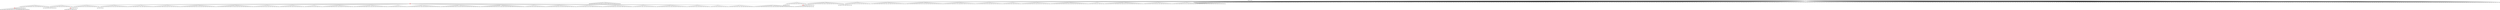 digraph g {
	"44" -> "45";
	"45" [color=indianred1, style=filled, label="35"];
	"43" -> "44";
	"44" [label="2"];
	"38" -> "39";
	"39" [label="43"];
	"34" -> "35";
	"35" [color=indianred1, style=filled, label="42"];
	"33" -> "34";
	"34" [label="34"];
	"23" -> "24";
	"24" [label="45"];
	"13" -> "14";
	"14" [label="9"];
	"13" -> "15";
	"15" [label="15"];
	"13" -> "16";
	"16" [label="16"];
	"13" -> "17";
	"17" [label="38"];
	"13" -> "18";
	"18" [label="33"];
	"13" -> "19";
	"19" [label="50"];
	"13" -> "20";
	"20" [label="31"];
	"13" -> "21";
	"21" [label="40"];
	"13" -> "22";
	"22" [label="21"];
	"13" -> "23";
	"23" [label="25"];
	"13" -> "25";
	"25" [label="28"];
	"13" -> "26";
	"26" [label="44"];
	"13" -> "27";
	"27" [label="3"];
	"13" -> "28";
	"28" [label="7"];
	"13" -> "29";
	"29" [label="11"];
	"13" -> "30";
	"30" [label="49"];
	"13" -> "31";
	"31" [label="6"];
	"13" -> "32";
	"32" [label="47"];
	"13" -> "33";
	"33" [label="42"];
	"13" -> "36";
	"36" [label="26"];
	"13" -> "37";
	"37" [label="22"];
	"13" -> "38";
	"38" [label="41"];
	"13" -> "40";
	"40" [label="39"];
	"13" -> "41";
	"41" [label="17"];
	"13" -> "42";
	"42" [label="4"];
	"13" -> "43";
	"43" [label="35"];
	"13" -> "46";
	"46" [label="30"];
	"12" -> "13";
	"13" [color=indianred1, style=filled, label="12"];
	"10" -> "11";
	"11" [label="5"];
	"7" -> "8";
	"8" [color=indianred1, style=filled, label="19"];
	"6" -> "7";
	"7" [label="8"];
	"2" -> "3";
	"3" [label="1"];
	"0" -> "1";
	"1" [label="23"];
	"0" -> "2";
	"2" [label="36"];
	"0" -> "4";
	"4" [label="10"];
	"0" -> "5";
	"5" [label="29"];
	"0" -> "6";
	"6" [label="19"];
	"0" -> "9";
	"9" [label="37"];
	"0" -> "10";
	"10" [label="20"];
	"0" -> "12";
	"12" [label="12"];
	"0" -> "47";
	"47" [label="27"];
	"0" -> "48";
	"48" [label="24"];
	"0" -> "49";
	"49" [label="32"];
	"0" -> "50";
	"50" [label="14"];
	"0" -> "51";
	"51" [label="18"];
	"0" -> "52";
	"52" [label="48"];
	"0" -> "53";
	"53" [label="13"];
	"0" -> "54";
	"54" [label="46"];
	"0" [label="germline"];
	"0" -> "cell1";
	"cell1" [shape=box];
	"0" -> "cell2";
	"cell2" [shape=box];
	"52" -> "cell3";
	"cell3" [shape=box];
	"0" -> "cell4";
	"cell4" [shape=box];
	"2" -> "cell5";
	"cell5" [shape=box];
	"0" -> "cell6";
	"cell6" [shape=box];
	"1" -> "cell7";
	"cell7" [shape=box];
	"0" -> "cell8";
	"cell8" [shape=box];
	"0" -> "cell9";
	"cell9" [shape=box];
	"17" -> "cell10";
	"cell10" [shape=box];
	"9" -> "cell11";
	"cell11" [shape=box];
	"25" -> "cell12";
	"cell12" [shape=box];
	"6" -> "cell13";
	"cell13" [shape=box];
	"11" -> "cell14";
	"cell14" [shape=box];
	"0" -> "cell15";
	"cell15" [shape=box];
	"34" -> "cell16";
	"cell16" [shape=box];
	"29" -> "cell17";
	"cell17" [shape=box];
	"0" -> "cell18";
	"cell18" [shape=box];
	"30" -> "cell19";
	"cell19" [shape=box];
	"3" -> "cell20";
	"cell20" [shape=box];
	"0" -> "cell21";
	"cell21" [shape=box];
	"26" -> "cell22";
	"cell22" [shape=box];
	"0" -> "cell23";
	"cell23" [shape=box];
	"33" -> "cell24";
	"cell24" [shape=box];
	"0" -> "cell25";
	"cell25" [shape=box];
	"0" -> "cell26";
	"cell26" [shape=box];
	"0" -> "cell27";
	"cell27" [shape=box];
	"49" -> "cell28";
	"cell28" [shape=box];
	"0" -> "cell29";
	"cell29" [shape=box];
	"48" -> "cell30";
	"cell30" [shape=box];
	"21" -> "cell31";
	"cell31" [shape=box];
	"0" -> "cell32";
	"cell32" [shape=box];
	"31" -> "cell33";
	"cell33" [shape=box];
	"32" -> "cell34";
	"cell34" [shape=box];
	"0" -> "cell35";
	"cell35" [shape=box];
	"0" -> "cell36";
	"cell36" [shape=box];
	"0" -> "cell37";
	"cell37" [shape=box];
	"0" -> "cell38";
	"cell38" [shape=box];
	"0" -> "cell39";
	"cell39" [shape=box];
	"21" -> "cell40";
	"cell40" [shape=box];
	"38" -> "cell41";
	"cell41" [shape=box];
	"0" -> "cell42";
	"cell42" [shape=box];
	"0" -> "cell43";
	"cell43" [shape=box];
	"0" -> "cell44";
	"cell44" [shape=box];
	"0" -> "cell45";
	"cell45" [shape=box];
	"30" -> "cell46";
	"cell46" [shape=box];
	"0" -> "cell47";
	"cell47" [shape=box];
	"0" -> "cell48";
	"cell48" [shape=box];
	"0" -> "cell49";
	"cell49" [shape=box];
	"0" -> "cell50";
	"cell50" [shape=box];
	"0" -> "cell51";
	"cell51" [shape=box];
	"28" -> "cell52";
	"cell52" [shape=box];
	"5" -> "cell53";
	"cell53" [shape=box];
	"38" -> "cell54";
	"cell54" [shape=box];
	"51" -> "cell55";
	"cell55" [shape=box];
	"23" -> "cell56";
	"cell56" [shape=box];
	"0" -> "cell57";
	"cell57" [shape=box];
	"38" -> "cell58";
	"cell58" [shape=box];
	"0" -> "cell59";
	"cell59" [shape=box];
	"0" -> "cell60";
	"cell60" [shape=box];
	"8" -> "cell61";
	"cell61" [shape=box];
	"0" -> "cell62";
	"cell62" [shape=box];
	"0" -> "cell63";
	"cell63" [shape=box];
	"0" -> "cell64";
	"cell64" [shape=box];
	"12" -> "cell65";
	"cell65" [shape=box];
	"0" -> "cell66";
	"cell66" [shape=box];
	"14" -> "cell67";
	"cell67" [shape=box];
	"0" -> "cell68";
	"cell68" [shape=box];
	"0" -> "cell69";
	"cell69" [shape=box];
	"0" -> "cell70";
	"cell70" [shape=box];
	"0" -> "cell71";
	"cell71" [shape=box];
	"0" -> "cell72";
	"cell72" [shape=box];
	"0" -> "cell73";
	"cell73" [shape=box];
	"0" -> "cell74";
	"cell74" [shape=box];
	"28" -> "cell75";
	"cell75" [shape=box];
	"0" -> "cell76";
	"cell76" [shape=box];
	"31" -> "cell77";
	"cell77" [shape=box];
	"25" -> "cell78";
	"cell78" [shape=box];
	"49" -> "cell79";
	"cell79" [shape=box];
	"0" -> "cell80";
	"cell80" [shape=box];
	"0" -> "cell81";
	"cell81" [shape=box];
	"0" -> "cell82";
	"cell82" [shape=box];
	"0" -> "cell83";
	"cell83" [shape=box];
	"0" -> "cell84";
	"cell84" [shape=box];
	"0" -> "cell85";
	"cell85" [shape=box];
	"0" -> "cell86";
	"cell86" [shape=box];
	"46" -> "cell87";
	"cell87" [shape=box];
	"0" -> "cell88";
	"cell88" [shape=box];
	"0" -> "cell89";
	"cell89" [shape=box];
	"16" -> "cell90";
	"cell90" [shape=box];
	"46" -> "cell91";
	"cell91" [shape=box];
	"0" -> "cell92";
	"cell92" [shape=box];
	"8" -> "cell93";
	"cell93" [shape=box];
	"2" -> "cell94";
	"cell94" [shape=box];
	"22" -> "cell95";
	"cell95" [shape=box];
	"0" -> "cell96";
	"cell96" [shape=box];
	"0" -> "cell97";
	"cell97" [shape=box];
	"51" -> "cell98";
	"cell98" [shape=box];
	"0" -> "cell99";
	"cell99" [shape=box];
	"36" -> "cell100";
	"cell100" [shape=box];
	"0" -> "cell101";
	"cell101" [shape=box];
	"0" -> "cell102";
	"cell102" [shape=box];
	"14" -> "cell103";
	"cell103" [shape=box];
	"17" -> "cell104";
	"cell104" [shape=box];
	"0" -> "cell105";
	"cell105" [shape=box];
	"46" -> "cell106";
	"cell106" [shape=box];
	"1" -> "cell107";
	"cell107" [shape=box];
	"0" -> "cell108";
	"cell108" [shape=box];
	"32" -> "cell109";
	"cell109" [shape=box];
	"0" -> "cell110";
	"cell110" [shape=box];
	"0" -> "cell111";
	"cell111" [shape=box];
	"10" -> "cell112";
	"cell112" [shape=box];
	"0" -> "cell113";
	"cell113" [shape=box];
	"0" -> "cell114";
	"cell114" [shape=box];
	"47" -> "cell115";
	"cell115" [shape=box];
	"0" -> "cell116";
	"cell116" [shape=box];
	"0" -> "cell117";
	"cell117" [shape=box];
	"42" -> "cell118";
	"cell118" [shape=box];
	"0" -> "cell119";
	"cell119" [shape=box];
	"50" -> "cell120";
	"cell120" [shape=box];
	"0" -> "cell121";
	"cell121" [shape=box];
	"0" -> "cell122";
	"cell122" [shape=box];
	"0" -> "cell123";
	"cell123" [shape=box];
	"0" -> "cell124";
	"cell124" [shape=box];
	"19" -> "cell125";
	"cell125" [shape=box];
	"38" -> "cell126";
	"cell126" [shape=box];
	"43" -> "cell127";
	"cell127" [shape=box];
	"28" -> "cell128";
	"cell128" [shape=box];
	"45" -> "cell129";
	"cell129" [shape=box];
	"39" -> "cell130";
	"cell130" [shape=box];
	"0" -> "cell131";
	"cell131" [shape=box];
	"0" -> "cell132";
	"cell132" [shape=box];
	"0" -> "cell133";
	"cell133" [shape=box];
	"45" -> "cell134";
	"cell134" [shape=box];
	"0" -> "cell135";
	"cell135" [shape=box];
	"0" -> "cell136";
	"cell136" [shape=box];
	"31" -> "cell137";
	"cell137" [shape=box];
	"0" -> "cell138";
	"cell138" [shape=box];
	"0" -> "cell139";
	"cell139" [shape=box];
	"51" -> "cell140";
	"cell140" [shape=box];
	"22" -> "cell141";
	"cell141" [shape=box];
	"17" -> "cell142";
	"cell142" [shape=box];
	"0" -> "cell143";
	"cell143" [shape=box];
	"0" -> "cell144";
	"cell144" [shape=box];
	"49" -> "cell145";
	"cell145" [shape=box];
	"0" -> "cell146";
	"cell146" [shape=box];
	"46" -> "cell147";
	"cell147" [shape=box];
	"32" -> "cell148";
	"cell148" [shape=box];
	"54" -> "cell149";
	"cell149" [shape=box];
	"0" -> "cell150";
	"cell150" [shape=box];
	"0" -> "cell151";
	"cell151" [shape=box];
	"21" -> "cell152";
	"cell152" [shape=box];
	"30" -> "cell153";
	"cell153" [shape=box];
	"10" -> "cell154";
	"cell154" [shape=box];
	"0" -> "cell155";
	"cell155" [shape=box];
	"21" -> "cell156";
	"cell156" [shape=box];
	"0" -> "cell157";
	"cell157" [shape=box];
	"47" -> "cell158";
	"cell158" [shape=box];
	"0" -> "cell159";
	"cell159" [shape=box];
	"28" -> "cell160";
	"cell160" [shape=box];
	"0" -> "cell161";
	"cell161" [shape=box];
	"0" -> "cell162";
	"cell162" [shape=box];
	"0" -> "cell163";
	"cell163" [shape=box];
	"15" -> "cell164";
	"cell164" [shape=box];
	"0" -> "cell165";
	"cell165" [shape=box];
	"51" -> "cell166";
	"cell166" [shape=box];
	"51" -> "cell167";
	"cell167" [shape=box];
	"10" -> "cell168";
	"cell168" [shape=box];
	"52" -> "cell169";
	"cell169" [shape=box];
	"16" -> "cell170";
	"cell170" [shape=box];
	"51" -> "cell171";
	"cell171" [shape=box];
	"0" -> "cell172";
	"cell172" [shape=box];
	"0" -> "cell173";
	"cell173" [shape=box];
	"26" -> "cell174";
	"cell174" [shape=box];
	"0" -> "cell175";
	"cell175" [shape=box];
	"26" -> "cell176";
	"cell176" [shape=box];
	"9" -> "cell177";
	"cell177" [shape=box];
	"0" -> "cell178";
	"cell178" [shape=box];
	"0" -> "cell179";
	"cell179" [shape=box];
	"36" -> "cell180";
	"cell180" [shape=box];
	"4" -> "cell181";
	"cell181" [shape=box];
	"0" -> "cell182";
	"cell182" [shape=box];
	"43" -> "cell183";
	"cell183" [shape=box];
	"32" -> "cell184";
	"cell184" [shape=box];
	"0" -> "cell185";
	"cell185" [shape=box];
	"39" -> "cell186";
	"cell186" [shape=box];
	"52" -> "cell187";
	"cell187" [shape=box];
	"51" -> "cell188";
	"cell188" [shape=box];
	"0" -> "cell189";
	"cell189" [shape=box];
	"23" -> "cell190";
	"cell190" [shape=box];
	"22" -> "cell191";
	"cell191" [shape=box];
	"16" -> "cell192";
	"cell192" [shape=box];
	"48" -> "cell193";
	"cell193" [shape=box];
	"0" -> "cell194";
	"cell194" [shape=box];
	"0" -> "cell195";
	"cell195" [shape=box];
	"0" -> "cell196";
	"cell196" [shape=box];
	"0" -> "cell197";
	"cell197" [shape=box];
	"0" -> "cell198";
	"cell198" [shape=box];
	"49" -> "cell199";
	"cell199" [shape=box];
	"20" -> "cell200";
	"cell200" [shape=box];
	"16" -> "cell201";
	"cell201" [shape=box];
	"0" -> "cell202";
	"cell202" [shape=box];
	"0" -> "cell203";
	"cell203" [shape=box];
	"24" -> "cell204";
	"cell204" [shape=box];
	"2" -> "cell205";
	"cell205" [shape=box];
	"45" -> "cell206";
	"cell206" [shape=box];
	"0" -> "cell207";
	"cell207" [shape=box];
	"0" -> "cell208";
	"cell208" [shape=box];
	"41" -> "cell209";
	"cell209" [shape=box];
	"6" -> "cell210";
	"cell210" [shape=box];
	"9" -> "cell211";
	"cell211" [shape=box];
	"40" -> "cell212";
	"cell212" [shape=box];
	"0" -> "cell213";
	"cell213" [shape=box];
	"53" -> "cell214";
	"cell214" [shape=box];
	"32" -> "cell215";
	"cell215" [shape=box];
	"50" -> "cell216";
	"cell216" [shape=box];
	"0" -> "cell217";
	"cell217" [shape=box];
	"24" -> "cell218";
	"cell218" [shape=box];
	"31" -> "cell219";
	"cell219" [shape=box];
	"0" -> "cell220";
	"cell220" [shape=box];
	"0" -> "cell221";
	"cell221" [shape=box];
	"8" -> "cell222";
	"cell222" [shape=box];
	"27" -> "cell223";
	"cell223" [shape=box];
	"49" -> "cell224";
	"cell224" [shape=box];
	"0" -> "cell225";
	"cell225" [shape=box];
	"0" -> "cell226";
	"cell226" [shape=box];
	"43" -> "cell227";
	"cell227" [shape=box];
	"0" -> "cell228";
	"cell228" [shape=box];
	"25" -> "cell229";
	"cell229" [shape=box];
	"0" -> "cell230";
	"cell230" [shape=box];
	"6" -> "cell231";
	"cell231" [shape=box];
	"47" -> "cell232";
	"cell232" [shape=box];
	"40" -> "cell233";
	"cell233" [shape=box];
	"23" -> "cell234";
	"cell234" [shape=box];
	"1" -> "cell235";
	"cell235" [shape=box];
	"27" -> "cell236";
	"cell236" [shape=box];
	"0" -> "cell237";
	"cell237" [shape=box];
	"0" -> "cell238";
	"cell238" [shape=box];
	"0" -> "cell239";
	"cell239" [shape=box];
	"0" -> "cell240";
	"cell240" [shape=box];
	"0" -> "cell241";
	"cell241" [shape=box];
	"48" -> "cell242";
	"cell242" [shape=box];
	"26" -> "cell243";
	"cell243" [shape=box];
	"41" -> "cell244";
	"cell244" [shape=box];
	"0" -> "cell245";
	"cell245" [shape=box];
	"0" -> "cell246";
	"cell246" [shape=box];
	"35" -> "cell247";
	"cell247" [shape=box];
	"0" -> "cell248";
	"cell248" [shape=box];
	"31" -> "cell249";
	"cell249" [shape=box];
	"0" -> "cell250";
	"cell250" [shape=box];
	"0" -> "cell251";
	"cell251" [shape=box];
	"20" -> "cell252";
	"cell252" [shape=box];
	"39" -> "cell253";
	"cell253" [shape=box];
	"22" -> "cell254";
	"cell254" [shape=box];
	"26" -> "cell255";
	"cell255" [shape=box];
	"29" -> "cell256";
	"cell256" [shape=box];
	"0" -> "cell257";
	"cell257" [shape=box];
	"12" -> "cell258";
	"cell258" [shape=box];
	"31" -> "cell259";
	"cell259" [shape=box];
	"0" -> "cell260";
	"cell260" [shape=box];
	"24" -> "cell261";
	"cell261" [shape=box];
	"0" -> "cell262";
	"cell262" [shape=box];
	"0" -> "cell263";
	"cell263" [shape=box];
	"4" -> "cell264";
	"cell264" [shape=box];
	"12" -> "cell265";
	"cell265" [shape=box];
	"0" -> "cell266";
	"cell266" [shape=box];
	"22" -> "cell267";
	"cell267" [shape=box];
	"0" -> "cell268";
	"cell268" [shape=box];
	"23" -> "cell269";
	"cell269" [shape=box];
	"0" -> "cell270";
	"cell270" [shape=box];
	"0" -> "cell271";
	"cell271" [shape=box];
	"0" -> "cell272";
	"cell272" [shape=box];
	"31" -> "cell273";
	"cell273" [shape=box];
	"27" -> "cell274";
	"cell274" [shape=box];
	"0" -> "cell275";
	"cell275" [shape=box];
	"0" -> "cell276";
	"cell276" [shape=box];
	"4" -> "cell277";
	"cell277" [shape=box];
	"0" -> "cell278";
	"cell278" [shape=box];
	"26" -> "cell279";
	"cell279" [shape=box];
	"52" -> "cell280";
	"cell280" [shape=box];
	"0" -> "cell281";
	"cell281" [shape=box];
	"0" -> "cell282";
	"cell282" [shape=box];
	"10" -> "cell283";
	"cell283" [shape=box];
	"50" -> "cell284";
	"cell284" [shape=box];
	"10" -> "cell285";
	"cell285" [shape=box];
	"34" -> "cell286";
	"cell286" [shape=box];
	"0" -> "cell287";
	"cell287" [shape=box];
	"0" -> "cell288";
	"cell288" [shape=box];
	"0" -> "cell289";
	"cell289" [shape=box];
	"0" -> "cell290";
	"cell290" [shape=box];
	"0" -> "cell291";
	"cell291" [shape=box];
	"10" -> "cell292";
	"cell292" [shape=box];
	"0" -> "cell293";
	"cell293" [shape=box];
	"6" -> "cell294";
	"cell294" [shape=box];
	"0" -> "cell295";
	"cell295" [shape=box];
	"47" -> "cell296";
	"cell296" [shape=box];
	"15" -> "cell297";
	"cell297" [shape=box];
	"0" -> "cell298";
	"cell298" [shape=box];
	"51" -> "cell299";
	"cell299" [shape=box];
	"0" -> "cell300";
	"cell300" [shape=box];
	"0" -> "cell301";
	"cell301" [shape=box];
	"0" -> "cell302";
	"cell302" [shape=box];
	"0" -> "cell303";
	"cell303" [shape=box];
	"0" -> "cell304";
	"cell304" [shape=box];
	"37" -> "cell305";
	"cell305" [shape=box];
	"0" -> "cell306";
	"cell306" [shape=box];
	"0" -> "cell307";
	"cell307" [shape=box];
	"0" -> "cell308";
	"cell308" [shape=box];
	"39" -> "cell309";
	"cell309" [shape=box];
	"0" -> "cell310";
	"cell310" [shape=box];
	"53" -> "cell311";
	"cell311" [shape=box];
	"0" -> "cell312";
	"cell312" [shape=box];
	"0" -> "cell313";
	"cell313" [shape=box];
	"31" -> "cell314";
	"cell314" [shape=box];
	"0" -> "cell315";
	"cell315" [shape=box];
	"0" -> "cell316";
	"cell316" [shape=box];
	"0" -> "cell317";
	"cell317" [shape=box];
	"0" -> "cell318";
	"cell318" [shape=box];
	"0" -> "cell319";
	"cell319" [shape=box];
	"37" -> "cell320";
	"cell320" [shape=box];
	"48" -> "cell321";
	"cell321" [shape=box];
	"25" -> "cell322";
	"cell322" [shape=box];
	"30" -> "cell323";
	"cell323" [shape=box];
	"0" -> "cell324";
	"cell324" [shape=box];
	"0" -> "cell325";
	"cell325" [shape=box];
	"37" -> "cell326";
	"cell326" [shape=box];
	"15" -> "cell327";
	"cell327" [shape=box];
	"46" -> "cell328";
	"cell328" [shape=box];
	"0" -> "cell329";
	"cell329" [shape=box];
	"0" -> "cell330";
	"cell330" [shape=box];
	"0" -> "cell331";
	"cell331" [shape=box];
	"38" -> "cell332";
	"cell332" [shape=box];
	"0" -> "cell333";
	"cell333" [shape=box];
	"5" -> "cell334";
	"cell334" [shape=box];
	"0" -> "cell335";
	"cell335" [shape=box];
	"9" -> "cell336";
	"cell336" [shape=box];
	"0" -> "cell337";
	"cell337" [shape=box];
	"28" -> "cell338";
	"cell338" [shape=box];
	"0" -> "cell339";
	"cell339" [shape=box];
	"0" -> "cell340";
	"cell340" [shape=box];
	"0" -> "cell341";
	"cell341" [shape=box];
	"0" -> "cell342";
	"cell342" [shape=box];
	"0" -> "cell343";
	"cell343" [shape=box];
	"21" -> "cell344";
	"cell344" [shape=box];
	"0" -> "cell345";
	"cell345" [shape=box];
	"0" -> "cell346";
	"cell346" [shape=box];
	"0" -> "cell347";
	"cell347" [shape=box];
	"28" -> "cell348";
	"cell348" [shape=box];
	"0" -> "cell349";
	"cell349" [shape=box];
	"38" -> "cell350";
	"cell350" [shape=box];
	"0" -> "cell351";
	"cell351" [shape=box];
	"0" -> "cell352";
	"cell352" [shape=box];
	"37" -> "cell353";
	"cell353" [shape=box];
	"0" -> "cell354";
	"cell354" [shape=box];
	"20" -> "cell355";
	"cell355" [shape=box];
	"0" -> "cell356";
	"cell356" [shape=box];
	"0" -> "cell357";
	"cell357" [shape=box];
	"4" -> "cell358";
	"cell358" [shape=box];
	"0" -> "cell359";
	"cell359" [shape=box];
	"0" -> "cell360";
	"cell360" [shape=box];
	"1" -> "cell361";
	"cell361" [shape=box];
	"18" -> "cell362";
	"cell362" [shape=box];
	"0" -> "cell363";
	"cell363" [shape=box];
	"27" -> "cell364";
	"cell364" [shape=box];
	"21" -> "cell365";
	"cell365" [shape=box];
	"19" -> "cell366";
	"cell366" [shape=box];
	"0" -> "cell367";
	"cell367" [shape=box];
	"0" -> "cell368";
	"cell368" [shape=box];
	"5" -> "cell369";
	"cell369" [shape=box];
	"0" -> "cell370";
	"cell370" [shape=box];
	"0" -> "cell371";
	"cell371" [shape=box];
	"54" -> "cell372";
	"cell372" [shape=box];
	"0" -> "cell373";
	"cell373" [shape=box];
	"0" -> "cell374";
	"cell374" [shape=box];
	"46" -> "cell375";
	"cell375" [shape=box];
	"0" -> "cell376";
	"cell376" [shape=box];
	"14" -> "cell377";
	"cell377" [shape=box];
	"0" -> "cell378";
	"cell378" [shape=box];
	"0" -> "cell379";
	"cell379" [shape=box];
	"17" -> "cell380";
	"cell380" [shape=box];
	"35" -> "cell381";
	"cell381" [shape=box];
	"0" -> "cell382";
	"cell382" [shape=box];
	"0" -> "cell383";
	"cell383" [shape=box];
	"0" -> "cell384";
	"cell384" [shape=box];
	"0" -> "cell385";
	"cell385" [shape=box];
	"0" -> "cell386";
	"cell386" [shape=box];
	"51" -> "cell387";
	"cell387" [shape=box];
	"14" -> "cell388";
	"cell388" [shape=box];
	"0" -> "cell389";
	"cell389" [shape=box];
	"38" -> "cell390";
	"cell390" [shape=box];
	"0" -> "cell391";
	"cell391" [shape=box];
	"28" -> "cell392";
	"cell392" [shape=box];
	"0" -> "cell393";
	"cell393" [shape=box];
	"21" -> "cell394";
	"cell394" [shape=box];
	"0" -> "cell395";
	"cell395" [shape=box];
	"12" -> "cell396";
	"cell396" [shape=box];
	"0" -> "cell397";
	"cell397" [shape=box];
	"0" -> "cell398";
	"cell398" [shape=box];
	"0" -> "cell399";
	"cell399" [shape=box];
	"12" -> "cell400";
	"cell400" [shape=box];
	"0" -> "cell401";
	"cell401" [shape=box];
	"16" -> "cell402";
	"cell402" [shape=box];
	"0" -> "cell403";
	"cell403" [shape=box];
	"53" -> "cell404";
	"cell404" [shape=box];
	"46" -> "cell405";
	"cell405" [shape=box];
	"34" -> "cell406";
	"cell406" [shape=box];
	"26" -> "cell407";
	"cell407" [shape=box];
	"0" -> "cell408";
	"cell408" [shape=box];
	"0" -> "cell409";
	"cell409" [shape=box];
	"8" -> "cell410";
	"cell410" [shape=box];
	"7" -> "cell411";
	"cell411" [shape=box];
	"0" -> "cell412";
	"cell412" [shape=box];
	"37" -> "cell413";
	"cell413" [shape=box];
	"0" -> "cell414";
	"cell414" [shape=box];
	"41" -> "cell415";
	"cell415" [shape=box];
	"0" -> "cell416";
	"cell416" [shape=box];
	"45" -> "cell417";
	"cell417" [shape=box];
	"17" -> "cell418";
	"cell418" [shape=box];
	"2" -> "cell419";
	"cell419" [shape=box];
	"0" -> "cell420";
	"cell420" [shape=box];
	"53" -> "cell421";
	"cell421" [shape=box];
	"0" -> "cell422";
	"cell422" [shape=box];
	"19" -> "cell423";
	"cell423" [shape=box];
	"0" -> "cell424";
	"cell424" [shape=box];
	"20" -> "cell425";
	"cell425" [shape=box];
	"46" -> "cell426";
	"cell426" [shape=box];
	"31" -> "cell427";
	"cell427" [shape=box];
	"17" -> "cell428";
	"cell428" [shape=box];
	"19" -> "cell429";
	"cell429" [shape=box];
	"0" -> "cell430";
	"cell430" [shape=box];
	"0" -> "cell431";
	"cell431" [shape=box];
	"41" -> "cell432";
	"cell432" [shape=box];
	"0" -> "cell433";
	"cell433" [shape=box];
	"51" -> "cell434";
	"cell434" [shape=box];
	"23" -> "cell435";
	"cell435" [shape=box];
	"10" -> "cell436";
	"cell436" [shape=box];
	"0" -> "cell437";
	"cell437" [shape=box];
	"29" -> "cell438";
	"cell438" [shape=box];
	"0" -> "cell439";
	"cell439" [shape=box];
	"27" -> "cell440";
	"cell440" [shape=box];
	"23" -> "cell441";
	"cell441" [shape=box];
	"30" -> "cell442";
	"cell442" [shape=box];
	"21" -> "cell443";
	"cell443" [shape=box];
	"0" -> "cell444";
	"cell444" [shape=box];
	"11" -> "cell445";
	"cell445" [shape=box];
	"6" -> "cell446";
	"cell446" [shape=box];
	"0" -> "cell447";
	"cell447" [shape=box];
	"28" -> "cell448";
	"cell448" [shape=box];
	"38" -> "cell449";
	"cell449" [shape=box];
	"0" -> "cell450";
	"cell450" [shape=box];
	"21" -> "cell451";
	"cell451" [shape=box];
	"15" -> "cell452";
	"cell452" [shape=box];
	"0" -> "cell453";
	"cell453" [shape=box];
	"0" -> "cell454";
	"cell454" [shape=box];
	"45" -> "cell455";
	"cell455" [shape=box];
	"21" -> "cell456";
	"cell456" [shape=box];
	"0" -> "cell457";
	"cell457" [shape=box];
	"0" -> "cell458";
	"cell458" [shape=box];
	"2" -> "cell459";
	"cell459" [shape=box];
	"47" -> "cell460";
	"cell460" [shape=box];
	"18" -> "cell461";
	"cell461" [shape=box];
	"0" -> "cell462";
	"cell462" [shape=box];
	"0" -> "cell463";
	"cell463" [shape=box];
	"28" -> "cell464";
	"cell464" [shape=box];
	"0" -> "cell465";
	"cell465" [shape=box];
	"0" -> "cell466";
	"cell466" [shape=box];
	"0" -> "cell467";
	"cell467" [shape=box];
	"0" -> "cell468";
	"cell468" [shape=box];
	"0" -> "cell469";
	"cell469" [shape=box];
	"38" -> "cell470";
	"cell470" [shape=box];
	"0" -> "cell471";
	"cell471" [shape=box];
	"0" -> "cell472";
	"cell472" [shape=box];
	"0" -> "cell473";
	"cell473" [shape=box];
	"12" -> "cell474";
	"cell474" [shape=box];
	"0" -> "cell475";
	"cell475" [shape=box];
	"0" -> "cell476";
	"cell476" [shape=box];
	"0" -> "cell477";
	"cell477" [shape=box];
	"20" -> "cell478";
	"cell478" [shape=box];
	"0" -> "cell479";
	"cell479" [shape=box];
	"0" -> "cell480";
	"cell480" [shape=box];
	"0" -> "cell481";
	"cell481" [shape=box];
	"28" -> "cell482";
	"cell482" [shape=box];
	"0" -> "cell483";
	"cell483" [shape=box];
	"28" -> "cell484";
	"cell484" [shape=box];
	"4" -> "cell485";
	"cell485" [shape=box];
	"0" -> "cell486";
	"cell486" [shape=box];
	"23" -> "cell487";
	"cell487" [shape=box];
	"0" -> "cell488";
	"cell488" [shape=box];
	"0" -> "cell489";
	"cell489" [shape=box];
	"0" -> "cell490";
	"cell490" [shape=box];
	"49" -> "cell491";
	"cell491" [shape=box];
	"16" -> "cell492";
	"cell492" [shape=box];
	"0" -> "cell493";
	"cell493" [shape=box];
	"28" -> "cell494";
	"cell494" [shape=box];
	"0" -> "cell495";
	"cell495" [shape=box];
	"44" -> "cell496";
	"cell496" [shape=box];
	"26" -> "cell497";
	"cell497" [shape=box];
	"0" -> "cell498";
	"cell498" [shape=box];
	"45" -> "cell499";
	"cell499" [shape=box];
	"39" -> "cell500";
	"cell500" [shape=box];
	"39" -> "cell501";
	"cell501" [shape=box];
	"7" -> "cell502";
	"cell502" [shape=box];
	"0" -> "cell503";
	"cell503" [shape=box];
	"29" -> "cell504";
	"cell504" [shape=box];
	"45" -> "cell505";
	"cell505" [shape=box];
	"0" -> "cell506";
	"cell506" [shape=box];
	"0" -> "cell507";
	"cell507" [shape=box];
	"29" -> "cell508";
	"cell508" [shape=box];
	"5" -> "cell509";
	"cell509" [shape=box];
	"36" -> "cell510";
	"cell510" [shape=box];
	"49" -> "cell511";
	"cell511" [shape=box];
	"11" -> "cell512";
	"cell512" [shape=box];
	"0" -> "cell513";
	"cell513" [shape=box];
	"0" -> "cell514";
	"cell514" [shape=box];
	"40" -> "cell515";
	"cell515" [shape=box];
	"0" -> "cell516";
	"cell516" [shape=box];
	"15" -> "cell517";
	"cell517" [shape=box];
	"16" -> "cell518";
	"cell518" [shape=box];
	"0" -> "cell519";
	"cell519" [shape=box];
	"0" -> "cell520";
	"cell520" [shape=box];
	"0" -> "cell521";
	"cell521" [shape=box];
	"0" -> "cell522";
	"cell522" [shape=box];
	"0" -> "cell523";
	"cell523" [shape=box];
	"0" -> "cell524";
	"cell524" [shape=box];
	"45" -> "cell525";
	"cell525" [shape=box];
	"0" -> "cell526";
	"cell526" [shape=box];
	"19" -> "cell527";
	"cell527" [shape=box];
	"33" -> "cell528";
	"cell528" [shape=box];
	"48" -> "cell529";
	"cell529" [shape=box];
	"44" -> "cell530";
	"cell530" [shape=box];
	"54" -> "cell531";
	"cell531" [shape=box];
	"49" -> "cell532";
	"cell532" [shape=box];
	"0" -> "cell533";
	"cell533" [shape=box];
	"4" -> "cell534";
	"cell534" [shape=box];
	"35" -> "cell535";
	"cell535" [shape=box];
	"0" -> "cell536";
	"cell536" [shape=box];
	"0" -> "cell537";
	"cell537" [shape=box];
	"0" -> "cell538";
	"cell538" [shape=box];
	"29" -> "cell539";
	"cell539" [shape=box];
	"0" -> "cell540";
	"cell540" [shape=box];
	"0" -> "cell541";
	"cell541" [shape=box];
	"0" -> "cell542";
	"cell542" [shape=box];
	"8" -> "cell543";
	"cell543" [shape=box];
	"22" -> "cell544";
	"cell544" [shape=box];
	"0" -> "cell545";
	"cell545" [shape=box];
	"41" -> "cell546";
	"cell546" [shape=box];
	"0" -> "cell547";
	"cell547" [shape=box];
	"38" -> "cell548";
	"cell548" [shape=box];
	"0" -> "cell549";
	"cell549" [shape=box];
	"15" -> "cell550";
	"cell550" [shape=box];
	"0" -> "cell551";
	"cell551" [shape=box];
	"27" -> "cell552";
	"cell552" [shape=box];
	"0" -> "cell553";
	"cell553" [shape=box];
	"22" -> "cell554";
	"cell554" [shape=box];
	"0" -> "cell555";
	"cell555" [shape=box];
	"0" -> "cell556";
	"cell556" [shape=box];
	"15" -> "cell557";
	"cell557" [shape=box];
	"53" -> "cell558";
	"cell558" [shape=box];
	"26" -> "cell559";
	"cell559" [shape=box];
	"20" -> "cell560";
	"cell560" [shape=box];
	"35" -> "cell561";
	"cell561" [shape=box];
	"1" -> "cell562";
	"cell562" [shape=box];
	"0" -> "cell563";
	"cell563" [shape=box];
	"3" -> "cell564";
	"cell564" [shape=box];
	"0" -> "cell565";
	"cell565" [shape=box];
	"0" -> "cell566";
	"cell566" [shape=box];
	"0" -> "cell567";
	"cell567" [shape=box];
	"51" -> "cell568";
	"cell568" [shape=box];
	"0" -> "cell569";
	"cell569" [shape=box];
	"30" -> "cell570";
	"cell570" [shape=box];
	"0" -> "cell571";
	"cell571" [shape=box];
	"0" -> "cell572";
	"cell572" [shape=box];
	"43" -> "cell573";
	"cell573" [shape=box];
	"6" -> "cell574";
	"cell574" [shape=box];
	"0" -> "cell575";
	"cell575" [shape=box];
	"0" -> "cell576";
	"cell576" [shape=box];
	"5" -> "cell577";
	"cell577" [shape=box];
	"12" -> "cell578";
	"cell578" [shape=box];
	"0" -> "cell579";
	"cell579" [shape=box];
	"32" -> "cell580";
	"cell580" [shape=box];
	"18" -> "cell581";
	"cell581" [shape=box];
	"23" -> "cell582";
	"cell582" [shape=box];
	"0" -> "cell583";
	"cell583" [shape=box];
	"26" -> "cell584";
	"cell584" [shape=box];
	"33" -> "cell585";
	"cell585" [shape=box];
	"42" -> "cell586";
	"cell586" [shape=box];
	"37" -> "cell587";
	"cell587" [shape=box];
	"0" -> "cell588";
	"cell588" [shape=box];
	"0" -> "cell589";
	"cell589" [shape=box];
	"0" -> "cell590";
	"cell590" [shape=box];
	"37" -> "cell591";
	"cell591" [shape=box];
	"29" -> "cell592";
	"cell592" [shape=box];
	"0" -> "cell593";
	"cell593" [shape=box];
	"0" -> "cell594";
	"cell594" [shape=box];
	"0" -> "cell595";
	"cell595" [shape=box];
	"26" -> "cell596";
	"cell596" [shape=box];
	"36" -> "cell597";
	"cell597" [shape=box];
	"0" -> "cell598";
	"cell598" [shape=box];
	"14" -> "cell599";
	"cell599" [shape=box];
	"0" -> "cell600";
	"cell600" [shape=box];
	"8" -> "cell601";
	"cell601" [shape=box];
	"9" -> "cell602";
	"cell602" [shape=box];
	"25" -> "cell603";
	"cell603" [shape=box];
	"0" -> "cell604";
	"cell604" [shape=box];
	"0" -> "cell605";
	"cell605" [shape=box];
	"53" -> "cell606";
	"cell606" [shape=box];
	"0" -> "cell607";
	"cell607" [shape=box];
	"0" -> "cell608";
	"cell608" [shape=box];
	"0" -> "cell609";
	"cell609" [shape=box];
	"0" -> "cell610";
	"cell610" [shape=box];
	"0" -> "cell611";
	"cell611" [shape=box];
	"17" -> "cell612";
	"cell612" [shape=box];
	"0" -> "cell613";
	"cell613" [shape=box];
	"46" -> "cell614";
	"cell614" [shape=box];
	"38" -> "cell615";
	"cell615" [shape=box];
	"42" -> "cell616";
	"cell616" [shape=box];
	"0" -> "cell617";
	"cell617" [shape=box];
	"0" -> "cell618";
	"cell618" [shape=box];
	"0" -> "cell619";
	"cell619" [shape=box];
	"16" -> "cell620";
	"cell620" [shape=box];
	"46" -> "cell621";
	"cell621" [shape=box];
	"15" -> "cell622";
	"cell622" [shape=box];
	"0" -> "cell623";
	"cell623" [shape=box];
	"37" -> "cell624";
	"cell624" [shape=box];
	"40" -> "cell625";
	"cell625" [shape=box];
	"0" -> "cell626";
	"cell626" [shape=box];
	"52" -> "cell627";
	"cell627" [shape=box];
	"44" -> "cell628";
	"cell628" [shape=box];
	"48" -> "cell629";
	"cell629" [shape=box];
	"6" -> "cell630";
	"cell630" [shape=box];
	"46" -> "cell631";
	"cell631" [shape=box];
	"43" -> "cell632";
	"cell632" [shape=box];
	"5" -> "cell633";
	"cell633" [shape=box];
	"0" -> "cell634";
	"cell634" [shape=box];
	"51" -> "cell635";
	"cell635" [shape=box];
	"25" -> "cell636";
	"cell636" [shape=box];
	"39" -> "cell637";
	"cell637" [shape=box];
	"0" -> "cell638";
	"cell638" [shape=box];
	"43" -> "cell639";
	"cell639" [shape=box];
	"49" -> "cell640";
	"cell640" [shape=box];
	"0" -> "cell641";
	"cell641" [shape=box];
	"0" -> "cell642";
	"cell642" [shape=box];
	"0" -> "cell643";
	"cell643" [shape=box];
	"20" -> "cell644";
	"cell644" [shape=box];
	"37" -> "cell645";
	"cell645" [shape=box];
	"16" -> "cell646";
	"cell646" [shape=box];
	"0" -> "cell647";
	"cell647" [shape=box];
	"0" -> "cell648";
	"cell648" [shape=box];
	"21" -> "cell649";
	"cell649" [shape=box];
	"28" -> "cell650";
	"cell650" [shape=box];
	"33" -> "cell651";
	"cell651" [shape=box];
	"21" -> "cell652";
	"cell652" [shape=box];
	"46" -> "cell653";
	"cell653" [shape=box];
	"45" -> "cell654";
	"cell654" [shape=box];
	"0" -> "cell655";
	"cell655" [shape=box];
	"32" -> "cell656";
	"cell656" [shape=box];
	"54" -> "cell657";
	"cell657" [shape=box];
	"0" -> "cell658";
	"cell658" [shape=box];
	"27" -> "cell659";
	"cell659" [shape=box];
	"0" -> "cell660";
	"cell660" [shape=box];
	"17" -> "cell661";
	"cell661" [shape=box];
	"0" -> "cell662";
	"cell662" [shape=box];
	"0" -> "cell663";
	"cell663" [shape=box];
	"4" -> "cell664";
	"cell664" [shape=box];
	"17" -> "cell665";
	"cell665" [shape=box];
	"1" -> "cell666";
	"cell666" [shape=box];
	"0" -> "cell667";
	"cell667" [shape=box];
	"30" -> "cell668";
	"cell668" [shape=box];
	"22" -> "cell669";
	"cell669" [shape=box];
	"0" -> "cell670";
	"cell670" [shape=box];
	"0" -> "cell671";
	"cell671" [shape=box];
	"0" -> "cell672";
	"cell672" [shape=box];
	"32" -> "cell673";
	"cell673" [shape=box];
	"18" -> "cell674";
	"cell674" [shape=box];
	"0" -> "cell675";
	"cell675" [shape=box];
	"0" -> "cell676";
	"cell676" [shape=box];
	"0" -> "cell677";
	"cell677" [shape=box];
	"2" -> "cell678";
	"cell678" [shape=box];
	"6" -> "cell679";
	"cell679" [shape=box];
	"5" -> "cell680";
	"cell680" [shape=box];
	"6" -> "cell681";
	"cell681" [shape=box];
	"28" -> "cell682";
	"cell682" [shape=box];
	"0" -> "cell683";
	"cell683" [shape=box];
	"12" -> "cell684";
	"cell684" [shape=box];
	"6" -> "cell685";
	"cell685" [shape=box];
	"14" -> "cell686";
	"cell686" [shape=box];
	"43" -> "cell687";
	"cell687" [shape=box];
	"37" -> "cell688";
	"cell688" [shape=box];
	"26" -> "cell689";
	"cell689" [shape=box];
	"0" -> "cell690";
	"cell690" [shape=box];
	"0" -> "cell691";
	"cell691" [shape=box];
	"0" -> "cell692";
	"cell692" [shape=box];
	"0" -> "cell693";
	"cell693" [shape=box];
	"0" -> "cell694";
	"cell694" [shape=box];
	"0" -> "cell695";
	"cell695" [shape=box];
	"0" -> "cell696";
	"cell696" [shape=box];
	"27" -> "cell697";
	"cell697" [shape=box];
	"37" -> "cell698";
	"cell698" [shape=box];
	"0" -> "cell699";
	"cell699" [shape=box];
	"33" -> "cell700";
	"cell700" [shape=box];
	"0" -> "cell701";
	"cell701" [shape=box];
	"0" -> "cell702";
	"cell702" [shape=box];
	"4" -> "cell703";
	"cell703" [shape=box];
	"14" -> "cell704";
	"cell704" [shape=box];
	"22" -> "cell705";
	"cell705" [shape=box];
	"28" -> "cell706";
	"cell706" [shape=box];
	"0" -> "cell707";
	"cell707" [shape=box];
	"4" -> "cell708";
	"cell708" [shape=box];
	"54" -> "cell709";
	"cell709" [shape=box];
	"0" -> "cell710";
	"cell710" [shape=box];
	"0" -> "cell711";
	"cell711" [shape=box];
	"2" -> "cell712";
	"cell712" [shape=box];
	"0" -> "cell713";
	"cell713" [shape=box];
	"3" -> "cell714";
	"cell714" [shape=box];
	"0" -> "cell715";
	"cell715" [shape=box];
	"0" -> "cell716";
	"cell716" [shape=box];
	"5" -> "cell717";
	"cell717" [shape=box];
	"0" -> "cell718";
	"cell718" [shape=box];
	"33" -> "cell719";
	"cell719" [shape=box];
	"0" -> "cell720";
	"cell720" [shape=box];
	"0" -> "cell721";
	"cell721" [shape=box];
	"45" -> "cell722";
	"cell722" [shape=box];
	"25" -> "cell723";
	"cell723" [shape=box];
	"53" -> "cell724";
	"cell724" [shape=box];
	"54" -> "cell725";
	"cell725" [shape=box];
	"2" -> "cell726";
	"cell726" [shape=box];
	"36" -> "cell727";
	"cell727" [shape=box];
	"0" -> "cell728";
	"cell728" [shape=box];
	"0" -> "cell729";
	"cell729" [shape=box];
	"51" -> "cell730";
	"cell730" [shape=box];
	"0" -> "cell731";
	"cell731" [shape=box];
	"0" -> "cell732";
	"cell732" [shape=box];
	"0" -> "cell733";
	"cell733" [shape=box];
	"0" -> "cell734";
	"cell734" [shape=box];
	"0" -> "cell735";
	"cell735" [shape=box];
	"0" -> "cell736";
	"cell736" [shape=box];
	"0" -> "cell737";
	"cell737" [shape=box];
	"18" -> "cell738";
	"cell738" [shape=box];
	"0" -> "cell739";
	"cell739" [shape=box];
	"39" -> "cell740";
	"cell740" [shape=box];
	"0" -> "cell741";
	"cell741" [shape=box];
	"0" -> "cell742";
	"cell742" [shape=box];
	"4" -> "cell743";
	"cell743" [shape=box];
	"0" -> "cell744";
	"cell744" [shape=box];
	"0" -> "cell745";
	"cell745" [shape=box];
	"50" -> "cell746";
	"cell746" [shape=box];
	"21" -> "cell747";
	"cell747" [shape=box];
	"40" -> "cell748";
	"cell748" [shape=box];
	"53" -> "cell749";
	"cell749" [shape=box];
	"0" -> "cell750";
	"cell750" [shape=box];
	"0" -> "cell751";
	"cell751" [shape=box];
	"0" -> "cell752";
	"cell752" [shape=box];
	"9" -> "cell753";
	"cell753" [shape=box];
	"37" -> "cell754";
	"cell754" [shape=box];
	"0" -> "cell755";
	"cell755" [shape=box];
	"16" -> "cell756";
	"cell756" [shape=box];
	"6" -> "cell757";
	"cell757" [shape=box];
	"0" -> "cell758";
	"cell758" [shape=box];
	"0" -> "cell759";
	"cell759" [shape=box];
	"25" -> "cell760";
	"cell760" [shape=box];
	"0" -> "cell761";
	"cell761" [shape=box];
	"51" -> "cell762";
	"cell762" [shape=box];
	"40" -> "cell763";
	"cell763" [shape=box];
	"18" -> "cell764";
	"cell764" [shape=box];
	"37" -> "cell765";
	"cell765" [shape=box];
	"42" -> "cell766";
	"cell766" [shape=box];
	"0" -> "cell767";
	"cell767" [shape=box];
	"49" -> "cell768";
	"cell768" [shape=box];
	"0" -> "cell769";
	"cell769" [shape=box];
	"17" -> "cell770";
	"cell770" [shape=box];
	"26" -> "cell771";
	"cell771" [shape=box];
	"53" -> "cell772";
	"cell772" [shape=box];
	"45" -> "cell773";
	"cell773" [shape=box];
	"8" -> "cell774";
	"cell774" [shape=box];
	"0" -> "cell775";
	"cell775" [shape=box];
	"33" -> "cell776";
	"cell776" [shape=box];
	"0" -> "cell777";
	"cell777" [shape=box];
	"0" -> "cell778";
	"cell778" [shape=box];
	"9" -> "cell779";
	"cell779" [shape=box];
	"45" -> "cell780";
	"cell780" [shape=box];
	"12" -> "cell781";
	"cell781" [shape=box];
	"4" -> "cell782";
	"cell782" [shape=box];
	"0" -> "cell783";
	"cell783" [shape=box];
	"0" -> "cell784";
	"cell784" [shape=box];
	"42" -> "cell785";
	"cell785" [shape=box];
	"0" -> "cell786";
	"cell786" [shape=box];
	"5" -> "cell787";
	"cell787" [shape=box];
	"0" -> "cell788";
	"cell788" [shape=box];
	"0" -> "cell789";
	"cell789" [shape=box];
	"18" -> "cell790";
	"cell790" [shape=box];
	"44" -> "cell791";
	"cell791" [shape=box];
	"16" -> "cell792";
	"cell792" [shape=box];
	"0" -> "cell793";
	"cell793" [shape=box];
	"52" -> "cell794";
	"cell794" [shape=box];
	"27" -> "cell795";
	"cell795" [shape=box];
	"49" -> "cell796";
	"cell796" [shape=box];
	"27" -> "cell797";
	"cell797" [shape=box];
	"0" -> "cell798";
	"cell798" [shape=box];
	"32" -> "cell799";
	"cell799" [shape=box];
	"0" -> "cell800";
	"cell800" [shape=box];
	"53" -> "cell801";
	"cell801" [shape=box];
	"0" -> "cell802";
	"cell802" [shape=box];
	"47" -> "cell803";
	"cell803" [shape=box];
	"0" -> "cell804";
	"cell804" [shape=box];
	"0" -> "cell805";
	"cell805" [shape=box];
	"27" -> "cell806";
	"cell806" [shape=box];
	"0" -> "cell807";
	"cell807" [shape=box];
	"34" -> "cell808";
	"cell808" [shape=box];
	"31" -> "cell809";
	"cell809" [shape=box];
	"0" -> "cell810";
	"cell810" [shape=box];
	"0" -> "cell811";
	"cell811" [shape=box];
	"0" -> "cell812";
	"cell812" [shape=box];
	"7" -> "cell813";
	"cell813" [shape=box];
	"3" -> "cell814";
	"cell814" [shape=box];
	"48" -> "cell815";
	"cell815" [shape=box];
	"0" -> "cell816";
	"cell816" [shape=box];
	"0" -> "cell817";
	"cell817" [shape=box];
	"19" -> "cell818";
	"cell818" [shape=box];
	"0" -> "cell819";
	"cell819" [shape=box];
	"32" -> "cell820";
	"cell820" [shape=box];
	"51" -> "cell821";
	"cell821" [shape=box];
	"0" -> "cell822";
	"cell822" [shape=box];
	"14" -> "cell823";
	"cell823" [shape=box];
	"0" -> "cell824";
	"cell824" [shape=box];
	"30" -> "cell825";
	"cell825" [shape=box];
	"0" -> "cell826";
	"cell826" [shape=box];
	"30" -> "cell827";
	"cell827" [shape=box];
	"0" -> "cell828";
	"cell828" [shape=box];
	"0" -> "cell829";
	"cell829" [shape=box];
	"41" -> "cell830";
	"cell830" [shape=box];
	"0" -> "cell831";
	"cell831" [shape=box];
	"0" -> "cell832";
	"cell832" [shape=box];
	"0" -> "cell833";
	"cell833" [shape=box];
	"0" -> "cell834";
	"cell834" [shape=box];
	"0" -> "cell835";
	"cell835" [shape=box];
	"0" -> "cell836";
	"cell836" [shape=box];
	"26" -> "cell837";
	"cell837" [shape=box];
	"0" -> "cell838";
	"cell838" [shape=box];
	"0" -> "cell839";
	"cell839" [shape=box];
	"0" -> "cell840";
	"cell840" [shape=box];
	"0" -> "cell841";
	"cell841" [shape=box];
	"53" -> "cell842";
	"cell842" [shape=box];
	"45" -> "cell843";
	"cell843" [shape=box];
	"0" -> "cell844";
	"cell844" [shape=box];
	"0" -> "cell845";
	"cell845" [shape=box];
	"0" -> "cell846";
	"cell846" [shape=box];
	"0" -> "cell847";
	"cell847" [shape=box];
	"4" -> "cell848";
	"cell848" [shape=box];
	"0" -> "cell849";
	"cell849" [shape=box];
	"0" -> "cell850";
	"cell850" [shape=box];
	"0" -> "cell851";
	"cell851" [shape=box];
	"50" -> "cell852";
	"cell852" [shape=box];
	"3" -> "cell853";
	"cell853" [shape=box];
	"7" -> "cell854";
	"cell854" [shape=box];
	"1" -> "cell855";
	"cell855" [shape=box];
	"47" -> "cell856";
	"cell856" [shape=box];
	"28" -> "cell857";
	"cell857" [shape=box];
	"0" -> "cell858";
	"cell858" [shape=box];
	"0" -> "cell859";
	"cell859" [shape=box];
	"0" -> "cell860";
	"cell860" [shape=box];
	"21" -> "cell861";
	"cell861" [shape=box];
	"0" -> "cell862";
	"cell862" [shape=box];
	"0" -> "cell863";
	"cell863" [shape=box];
	"53" -> "cell864";
	"cell864" [shape=box];
	"17" -> "cell865";
	"cell865" [shape=box];
	"0" -> "cell866";
	"cell866" [shape=box];
	"19" -> "cell867";
	"cell867" [shape=box];
	"0" -> "cell868";
	"cell868" [shape=box];
	"12" -> "cell869";
	"cell869" [shape=box];
	"42" -> "cell870";
	"cell870" [shape=box];
	"31" -> "cell871";
	"cell871" [shape=box];
	"10" -> "cell872";
	"cell872" [shape=box];
	"0" -> "cell873";
	"cell873" [shape=box];
	"28" -> "cell874";
	"cell874" [shape=box];
	"0" -> "cell875";
	"cell875" [shape=box];
	"0" -> "cell876";
	"cell876" [shape=box];
	"32" -> "cell877";
	"cell877" [shape=box];
	"12" -> "cell878";
	"cell878" [shape=box];
	"27" -> "cell879";
	"cell879" [shape=box];
	"30" -> "cell880";
	"cell880" [shape=box];
	"22" -> "cell881";
	"cell881" [shape=box];
	"21" -> "cell882";
	"cell882" [shape=box];
	"17" -> "cell883";
	"cell883" [shape=box];
	"0" -> "cell884";
	"cell884" [shape=box];
	"0" -> "cell885";
	"cell885" [shape=box];
	"6" -> "cell886";
	"cell886" [shape=box];
	"0" -> "cell887";
	"cell887" [shape=box];
	"5" -> "cell888";
	"cell888" [shape=box];
	"45" -> "cell889";
	"cell889" [shape=box];
	"22" -> "cell890";
	"cell890" [shape=box];
	"40" -> "cell891";
	"cell891" [shape=box];
	"0" -> "cell892";
	"cell892" [shape=box];
	"29" -> "cell893";
	"cell893" [shape=box];
	"47" -> "cell894";
	"cell894" [shape=box];
	"51" -> "cell895";
	"cell895" [shape=box];
	"5" -> "cell896";
	"cell896" [shape=box];
	"0" -> "cell897";
	"cell897" [shape=box];
	"0" -> "cell898";
	"cell898" [shape=box];
	"0" -> "cell899";
	"cell899" [shape=box];
	"40" -> "cell900";
	"cell900" [shape=box];
	"0" -> "cell901";
	"cell901" [shape=box];
	"16" -> "cell902";
	"cell902" [shape=box];
	"0" -> "cell903";
	"cell903" [shape=box];
	"46" -> "cell904";
	"cell904" [shape=box];
	"15" -> "cell905";
	"cell905" [shape=box];
	"0" -> "cell906";
	"cell906" [shape=box];
	"43" -> "cell907";
	"cell907" [shape=box];
	"44" -> "cell908";
	"cell908" [shape=box];
	"46" -> "cell909";
	"cell909" [shape=box];
	"45" -> "cell910";
	"cell910" [shape=box];
	"46" -> "cell911";
	"cell911" [shape=box];
	"23" -> "cell912";
	"cell912" [shape=box];
	"0" -> "cell913";
	"cell913" [shape=box];
	"49" -> "cell914";
	"cell914" [shape=box];
	"0" -> "cell915";
	"cell915" [shape=box];
	"43" -> "cell916";
	"cell916" [shape=box];
	"0" -> "cell917";
	"cell917" [shape=box];
	"0" -> "cell918";
	"cell918" [shape=box];
	"46" -> "cell919";
	"cell919" [shape=box];
	"47" -> "cell920";
	"cell920" [shape=box];
	"0" -> "cell921";
	"cell921" [shape=box];
	"0" -> "cell922";
	"cell922" [shape=box];
	"0" -> "cell923";
	"cell923" [shape=box];
	"9" -> "cell924";
	"cell924" [shape=box];
	"0" -> "cell925";
	"cell925" [shape=box];
	"9" -> "cell926";
	"cell926" [shape=box];
	"52" -> "cell927";
	"cell927" [shape=box];
	"0" -> "cell928";
	"cell928" [shape=box];
	"47" -> "cell929";
	"cell929" [shape=box];
	"0" -> "cell930";
	"cell930" [shape=box];
	"0" -> "cell931";
	"cell931" [shape=box];
	"0" -> "cell932";
	"cell932" [shape=box];
	"0" -> "cell933";
	"cell933" [shape=box];
	"18" -> "cell934";
	"cell934" [shape=box];
	"0" -> "cell935";
	"cell935" [shape=box];
	"0" -> "cell936";
	"cell936" [shape=box];
	"0" -> "cell937";
	"cell937" [shape=box];
	"0" -> "cell938";
	"cell938" [shape=box];
	"0" -> "cell939";
	"cell939" [shape=box];
	"29" -> "cell940";
	"cell940" [shape=box];
	"0" -> "cell941";
	"cell941" [shape=box];
	"22" -> "cell942";
	"cell942" [shape=box];
	"54" -> "cell943";
	"cell943" [shape=box];
	"0" -> "cell944";
	"cell944" [shape=box];
	"17" -> "cell945";
	"cell945" [shape=box];
	"43" -> "cell946";
	"cell946" [shape=box];
	"0" -> "cell947";
	"cell947" [shape=box];
	"0" -> "cell948";
	"cell948" [shape=box];
	"10" -> "cell949";
	"cell949" [shape=box];
	"51" -> "cell950";
	"cell950" [shape=box];
	"23" -> "cell951";
	"cell951" [shape=box];
	"0" -> "cell952";
	"cell952" [shape=box];
	"0" -> "cell953";
	"cell953" [shape=box];
	"0" -> "cell954";
	"cell954" [shape=box];
	"20" -> "cell955";
	"cell955" [shape=box];
	"0" -> "cell956";
	"cell956" [shape=box];
	"1" -> "cell957";
	"cell957" [shape=box];
	"0" -> "cell958";
	"cell958" [shape=box];
	"19" -> "cell959";
	"cell959" [shape=box];
	"28" -> "cell960";
	"cell960" [shape=box];
	"36" -> "cell961";
	"cell961" [shape=box];
	"0" -> "cell962";
	"cell962" [shape=box];
	"52" -> "cell963";
	"cell963" [shape=box];
	"0" -> "cell964";
	"cell964" [shape=box];
	"46" -> "cell965";
	"cell965" [shape=box];
	"0" -> "cell966";
	"cell966" [shape=box];
	"19" -> "cell967";
	"cell967" [shape=box];
	"0" -> "cell968";
	"cell968" [shape=box];
	"43" -> "cell969";
	"cell969" [shape=box];
	"0" -> "cell970";
	"cell970" [shape=box];
	"5" -> "cell971";
	"cell971" [shape=box];
	"43" -> "cell972";
	"cell972" [shape=box];
	"27" -> "cell973";
	"cell973" [shape=box];
	"41" -> "cell974";
	"cell974" [shape=box];
	"0" -> "cell975";
	"cell975" [shape=box];
	"0" -> "cell976";
	"cell976" [shape=box];
	"27" -> "cell977";
	"cell977" [shape=box];
	"0" -> "cell978";
	"cell978" [shape=box];
	"0" -> "cell979";
	"cell979" [shape=box];
	"49" -> "cell980";
	"cell980" [shape=box];
	"24" -> "cell981";
	"cell981" [shape=box];
	"0" -> "cell982";
	"cell982" [shape=box];
	"0" -> "cell983";
	"cell983" [shape=box];
	"0" -> "cell984";
	"cell984" [shape=box];
	"0" -> "cell985";
	"cell985" [shape=box];
	"12" -> "cell986";
	"cell986" [shape=box];
	"1" -> "cell987";
	"cell987" [shape=box];
	"0" -> "cell988";
	"cell988" [shape=box];
	"0" -> "cell989";
	"cell989" [shape=box];
	"0" -> "cell990";
	"cell990" [shape=box];
	"0" -> "cell991";
	"cell991" [shape=box];
	"33" -> "cell992";
	"cell992" [shape=box];
	"0" -> "cell993";
	"cell993" [shape=box];
	"52" -> "cell994";
	"cell994" [shape=box];
	"0" -> "cell995";
	"cell995" [shape=box];
	"32" -> "cell996";
	"cell996" [shape=box];
	"40" -> "cell997";
	"cell997" [shape=box];
	"54" -> "cell998";
	"cell998" [shape=box];
	"0" -> "cell999";
	"cell999" [shape=box];
	"4" -> "cell1000";
	"cell1000" [shape=box];
	"48" -> "cell1001";
	"cell1001" [shape=box];
	"49" -> "cell1002";
	"cell1002" [shape=box];
	"16" -> "cell1003";
	"cell1003" [shape=box];
	"0" -> "cell1004";
	"cell1004" [shape=box];
	"0" -> "cell1005";
	"cell1005" [shape=box];
	"48" -> "cell1006";
	"cell1006" [shape=box];
	"42" -> "cell1007";
	"cell1007" [shape=box];
	"53" -> "cell1008";
	"cell1008" [shape=box];
	"0" -> "cell1009";
	"cell1009" [shape=box];
	"27" -> "cell1010";
	"cell1010" [shape=box];
	"0" -> "cell1011";
	"cell1011" [shape=box];
	"0" -> "cell1012";
	"cell1012" [shape=box];
	"0" -> "cell1013";
	"cell1013" [shape=box];
	"0" -> "cell1014";
	"cell1014" [shape=box];
	"48" -> "cell1015";
	"cell1015" [shape=box];
	"0" -> "cell1016";
	"cell1016" [shape=box];
	"15" -> "cell1017";
	"cell1017" [shape=box];
	"51" -> "cell1018";
	"cell1018" [shape=box];
	"18" -> "cell1019";
	"cell1019" [shape=box];
	"4" -> "cell1020";
	"cell1020" [shape=box];
	"37" -> "cell1021";
	"cell1021" [shape=box];
	"0" -> "cell1022";
	"cell1022" [shape=box];
	"32" -> "cell1023";
	"cell1023" [shape=box];
	"0" -> "cell1024";
	"cell1024" [shape=box];
	"42" -> "cell1025";
	"cell1025" [shape=box];
	"0" -> "cell1026";
	"cell1026" [shape=box];
	"15" -> "cell1027";
	"cell1027" [shape=box];
	"35" -> "cell1028";
	"cell1028" [shape=box];
	"0" -> "cell1029";
	"cell1029" [shape=box];
	"0" -> "cell1030";
	"cell1030" [shape=box];
	"0" -> "cell1031";
	"cell1031" [shape=box];
	"5" -> "cell1032";
	"cell1032" [shape=box];
	"0" -> "cell1033";
	"cell1033" [shape=box];
	"0" -> "cell1034";
	"cell1034" [shape=box];
	"9" -> "cell1035";
	"cell1035" [shape=box];
	"45" -> "cell1036";
	"cell1036" [shape=box];
	"20" -> "cell1037";
	"cell1037" [shape=box];
	"0" -> "cell1038";
	"cell1038" [shape=box];
	"0" -> "cell1039";
	"cell1039" [shape=box];
	"8" -> "cell1040";
	"cell1040" [shape=box];
	"0" -> "cell1041";
	"cell1041" [shape=box];
	"43" -> "cell1042";
	"cell1042" [shape=box];
	"0" -> "cell1043";
	"cell1043" [shape=box];
	"31" -> "cell1044";
	"cell1044" [shape=box];
	"0" -> "cell1045";
	"cell1045" [shape=box];
	"27" -> "cell1046";
	"cell1046" [shape=box];
	"44" -> "cell1047";
	"cell1047" [shape=box];
	"0" -> "cell1048";
	"cell1048" [shape=box];
	"29" -> "cell1049";
	"cell1049" [shape=box];
	"0" -> "cell1050";
	"cell1050" [shape=box];
	"0" -> "cell1051";
	"cell1051" [shape=box];
	"6" -> "cell1052";
	"cell1052" [shape=box];
	"0" -> "cell1053";
	"cell1053" [shape=box];
	"0" -> "cell1054";
	"cell1054" [shape=box];
	"0" -> "cell1055";
	"cell1055" [shape=box];
	"23" -> "cell1056";
	"cell1056" [shape=box];
	"0" -> "cell1057";
	"cell1057" [shape=box];
	"28" -> "cell1058";
	"cell1058" [shape=box];
	"14" -> "cell1059";
	"cell1059" [shape=box];
	"0" -> "cell1060";
	"cell1060" [shape=box];
	"54" -> "cell1061";
	"cell1061" [shape=box];
	"0" -> "cell1062";
	"cell1062" [shape=box];
	"43" -> "cell1063";
	"cell1063" [shape=box];
	"16" -> "cell1064";
	"cell1064" [shape=box];
	"0" -> "cell1065";
	"cell1065" [shape=box];
	"0" -> "cell1066";
	"cell1066" [shape=box];
	"0" -> "cell1067";
	"cell1067" [shape=box];
	"0" -> "cell1068";
	"cell1068" [shape=box];
	"0" -> "cell1069";
	"cell1069" [shape=box];
	"15" -> "cell1070";
	"cell1070" [shape=box];
	"0" -> "cell1071";
	"cell1071" [shape=box];
	"0" -> "cell1072";
	"cell1072" [shape=box];
	"0" -> "cell1073";
	"cell1073" [shape=box];
	"50" -> "cell1074";
	"cell1074" [shape=box];
	"23" -> "cell1075";
	"cell1075" [shape=box];
	"0" -> "cell1076";
	"cell1076" [shape=box];
	"0" -> "cell1077";
	"cell1077" [shape=box];
	"3" -> "cell1078";
	"cell1078" [shape=box];
	"0" -> "cell1079";
	"cell1079" [shape=box];
	"0" -> "cell1080";
	"cell1080" [shape=box];
	"18" -> "cell1081";
	"cell1081" [shape=box];
	"8" -> "cell1082";
	"cell1082" [shape=box];
	"42" -> "cell1083";
	"cell1083" [shape=box];
	"19" -> "cell1084";
	"cell1084" [shape=box];
	"33" -> "cell1085";
	"cell1085" [shape=box];
	"0" -> "cell1086";
	"cell1086" [shape=box];
	"52" -> "cell1087";
	"cell1087" [shape=box];
	"23" -> "cell1088";
	"cell1088" [shape=box];
	"52" -> "cell1089";
	"cell1089" [shape=box];
	"0" -> "cell1090";
	"cell1090" [shape=box];
	"26" -> "cell1091";
	"cell1091" [shape=box];
	"0" -> "cell1092";
	"cell1092" [shape=box];
	"0" -> "cell1093";
	"cell1093" [shape=box];
	"6" -> "cell1094";
	"cell1094" [shape=box];
	"19" -> "cell1095";
	"cell1095" [shape=box];
	"0" -> "cell1096";
	"cell1096" [shape=box];
	"22" -> "cell1097";
	"cell1097" [shape=box];
	"16" -> "cell1098";
	"cell1098" [shape=box];
	"0" -> "cell1099";
	"cell1099" [shape=box];
	"0" -> "cell1100";
	"cell1100" [shape=box];
	"3" -> "cell1101";
	"cell1101" [shape=box];
	"51" -> "cell1102";
	"cell1102" [shape=box];
	"30" -> "cell1103";
	"cell1103" [shape=box];
	"37" -> "cell1104";
	"cell1104" [shape=box];
	"0" -> "cell1105";
	"cell1105" [shape=box];
	"0" -> "cell1106";
	"cell1106" [shape=box];
	"15" -> "cell1107";
	"cell1107" [shape=box];
	"0" -> "cell1108";
	"cell1108" [shape=box];
	"49" -> "cell1109";
	"cell1109" [shape=box];
	"48" -> "cell1110";
	"cell1110" [shape=box];
	"0" -> "cell1111";
	"cell1111" [shape=box];
	"0" -> "cell1112";
	"cell1112" [shape=box];
	"37" -> "cell1113";
	"cell1113" [shape=box];
	"0" -> "cell1114";
	"cell1114" [shape=box];
	"0" -> "cell1115";
	"cell1115" [shape=box];
	"41" -> "cell1116";
	"cell1116" [shape=box];
	"5" -> "cell1117";
	"cell1117" [shape=box];
	"5" -> "cell1118";
	"cell1118" [shape=box];
	"28" -> "cell1119";
	"cell1119" [shape=box];
	"0" -> "cell1120";
	"cell1120" [shape=box];
	"0" -> "cell1121";
	"cell1121" [shape=box];
	"0" -> "cell1122";
	"cell1122" [shape=box];
	"0" -> "cell1123";
	"cell1123" [shape=box];
	"27" -> "cell1124";
	"cell1124" [shape=box];
	"4" -> "cell1125";
	"cell1125" [shape=box];
	"0" -> "cell1126";
	"cell1126" [shape=box];
	"27" -> "cell1127";
	"cell1127" [shape=box];
	"5" -> "cell1128";
	"cell1128" [shape=box];
	"0" -> "cell1129";
	"cell1129" [shape=box];
	"0" -> "cell1130";
	"cell1130" [shape=box];
	"2" -> "cell1131";
	"cell1131" [shape=box];
	"0" -> "cell1132";
	"cell1132" [shape=box];
	"54" -> "cell1133";
	"cell1133" [shape=box];
	"0" -> "cell1134";
	"cell1134" [shape=box];
	"7" -> "cell1135";
	"cell1135" [shape=box];
	"0" -> "cell1136";
	"cell1136" [shape=box];
	"0" -> "cell1137";
	"cell1137" [shape=box];
	"6" -> "cell1138";
	"cell1138" [shape=box];
	"0" -> "cell1139";
	"cell1139" [shape=box];
	"12" -> "cell1140";
	"cell1140" [shape=box];
	"0" -> "cell1141";
	"cell1141" [shape=box];
	"0" -> "cell1142";
	"cell1142" [shape=box];
	"7" -> "cell1143";
	"cell1143" [shape=box];
	"0" -> "cell1144";
	"cell1144" [shape=box];
	"0" -> "cell1145";
	"cell1145" [shape=box];
	"0" -> "cell1146";
	"cell1146" [shape=box];
	"0" -> "cell1147";
	"cell1147" [shape=box];
	"36" -> "cell1148";
	"cell1148" [shape=box];
	"9" -> "cell1149";
	"cell1149" [shape=box];
	"0" -> "cell1150";
	"cell1150" [shape=box];
	"0" -> "cell1151";
	"cell1151" [shape=box];
	"2" -> "cell1152";
	"cell1152" [shape=box];
	"18" -> "cell1153";
	"cell1153" [shape=box];
	"0" -> "cell1154";
	"cell1154" [shape=box];
	"0" -> "cell1155";
	"cell1155" [shape=box];
	"0" -> "cell1156";
	"cell1156" [shape=box];
	"0" -> "cell1157";
	"cell1157" [shape=box];
	"0" -> "cell1158";
	"cell1158" [shape=box];
	"0" -> "cell1159";
	"cell1159" [shape=box];
	"49" -> "cell1160";
	"cell1160" [shape=box];
	"0" -> "cell1161";
	"cell1161" [shape=box];
	"0" -> "cell1162";
	"cell1162" [shape=box];
	"0" -> "cell1163";
	"cell1163" [shape=box];
	"28" -> "cell1164";
	"cell1164" [shape=box];
	"0" -> "cell1165";
	"cell1165" [shape=box];
	"0" -> "cell1166";
	"cell1166" [shape=box];
	"8" -> "cell1167";
	"cell1167" [shape=box];
	"0" -> "cell1168";
	"cell1168" [shape=box];
	"54" -> "cell1169";
	"cell1169" [shape=box];
	"0" -> "cell1170";
	"cell1170" [shape=box];
	"0" -> "cell1171";
	"cell1171" [shape=box];
	"31" -> "cell1172";
	"cell1172" [shape=box];
	"6" -> "cell1173";
	"cell1173" [shape=box];
	"0" -> "cell1174";
	"cell1174" [shape=box];
	"46" -> "cell1175";
	"cell1175" [shape=box];
	"54" -> "cell1176";
	"cell1176" [shape=box];
	"48" -> "cell1177";
	"cell1177" [shape=box];
	"0" -> "cell1178";
	"cell1178" [shape=box];
	"0" -> "cell1179";
	"cell1179" [shape=box];
	"12" -> "cell1180";
	"cell1180" [shape=box];
	"0" -> "cell1181";
	"cell1181" [shape=box];
	"4" -> "cell1182";
	"cell1182" [shape=box];
	"36" -> "cell1183";
	"cell1183" [shape=box];
	"0" -> "cell1184";
	"cell1184" [shape=box];
	"0" -> "cell1185";
	"cell1185" [shape=box];
	"15" -> "cell1186";
	"cell1186" [shape=box];
	"0" -> "cell1187";
	"cell1187" [shape=box];
	"0" -> "cell1188";
	"cell1188" [shape=box];
	"52" -> "cell1189";
	"cell1189" [shape=box];
	"4" -> "cell1190";
	"cell1190" [shape=box];
	"0" -> "cell1191";
	"cell1191" [shape=box];
	"0" -> "cell1192";
	"cell1192" [shape=box];
	"0" -> "cell1193";
	"cell1193" [shape=box];
	"16" -> "cell1194";
	"cell1194" [shape=box];
	"0" -> "cell1195";
	"cell1195" [shape=box];
	"0" -> "cell1196";
	"cell1196" [shape=box];
	"32" -> "cell1197";
	"cell1197" [shape=box];
	"10" -> "cell1198";
	"cell1198" [shape=box];
	"19" -> "cell1199";
	"cell1199" [shape=box];
	"0" -> "cell1200";
	"cell1200" [shape=box];
	"0" -> "cell1201";
	"cell1201" [shape=box];
	"22" -> "cell1202";
	"cell1202" [shape=box];
	"2" -> "cell1203";
	"cell1203" [shape=box];
	"22" -> "cell1204";
	"cell1204" [shape=box];
	"51" -> "cell1205";
	"cell1205" [shape=box];
	"30" -> "cell1206";
	"cell1206" [shape=box];
	"19" -> "cell1207";
	"cell1207" [shape=box];
	"40" -> "cell1208";
	"cell1208" [shape=box];
	"54" -> "cell1209";
	"cell1209" [shape=box];
	"0" -> "cell1210";
	"cell1210" [shape=box];
	"38" -> "cell1211";
	"cell1211" [shape=box];
	"0" -> "cell1212";
	"cell1212" [shape=box];
	"47" -> "cell1213";
	"cell1213" [shape=box];
	"35" -> "cell1214";
	"cell1214" [shape=box];
	"52" -> "cell1215";
	"cell1215" [shape=box];
	"0" -> "cell1216";
	"cell1216" [shape=box];
	"0" -> "cell1217";
	"cell1217" [shape=box];
	"36" -> "cell1218";
	"cell1218" [shape=box];
	"0" -> "cell1219";
	"cell1219" [shape=box];
	"0" -> "cell1220";
	"cell1220" [shape=box];
	"25" -> "cell1221";
	"cell1221" [shape=box];
	"25" -> "cell1222";
	"cell1222" [shape=box];
	"0" -> "cell1223";
	"cell1223" [shape=box];
	"0" -> "cell1224";
	"cell1224" [shape=box];
	"0" -> "cell1225";
	"cell1225" [shape=box];
	"1" -> "cell1226";
	"cell1226" [shape=box];
	"0" -> "cell1227";
	"cell1227" [shape=box];
	"40" -> "cell1228";
	"cell1228" [shape=box];
	"33" -> "cell1229";
	"cell1229" [shape=box];
	"16" -> "cell1230";
	"cell1230" [shape=box];
	"0" -> "cell1231";
	"cell1231" [shape=box];
	"0" -> "cell1232";
	"cell1232" [shape=box];
	"0" -> "cell1233";
	"cell1233" [shape=box];
	"0" -> "cell1234";
	"cell1234" [shape=box];
	"0" -> "cell1235";
	"cell1235" [shape=box];
	"0" -> "cell1236";
	"cell1236" [shape=box];
	"9" -> "cell1237";
	"cell1237" [shape=box];
	"6" -> "cell1238";
	"cell1238" [shape=box];
	"23" -> "cell1239";
	"cell1239" [shape=box];
	"0" -> "cell1240";
	"cell1240" [shape=box];
	"51" -> "cell1241";
	"cell1241" [shape=box];
	"11" -> "cell1242";
	"cell1242" [shape=box];
	"1" -> "cell1243";
	"cell1243" [shape=box];
	"0" -> "cell1244";
	"cell1244" [shape=box];
	"0" -> "cell1245";
	"cell1245" [shape=box];
	"0" -> "cell1246";
	"cell1246" [shape=box];
	"0" -> "cell1247";
	"cell1247" [shape=box];
	"0" -> "cell1248";
	"cell1248" [shape=box];
	"0" -> "cell1249";
	"cell1249" [shape=box];
	"0" -> "cell1250";
	"cell1250" [shape=box];
	"17" -> "cell1251";
	"cell1251" [shape=box];
	"0" -> "cell1252";
	"cell1252" [shape=box];
	"0" -> "cell1253";
	"cell1253" [shape=box];
	"48" -> "cell1254";
	"cell1254" [shape=box];
	"27" -> "cell1255";
	"cell1255" [shape=box];
	"12" -> "cell1256";
	"cell1256" [shape=box];
	"0" -> "cell1257";
	"cell1257" [shape=box];
	"18" -> "cell1258";
	"cell1258" [shape=box];
	"49" -> "cell1259";
	"cell1259" [shape=box];
	"33" -> "cell1260";
	"cell1260" [shape=box];
	"0" -> "cell1261";
	"cell1261" [shape=box];
	"0" -> "cell1262";
	"cell1262" [shape=box];
	"1" -> "cell1263";
	"cell1263" [shape=box];
	"0" -> "cell1264";
	"cell1264" [shape=box];
	"22" -> "cell1265";
	"cell1265" [shape=box];
	"0" -> "cell1266";
	"cell1266" [shape=box];
	"26" -> "cell1267";
	"cell1267" [shape=box];
	"0" -> "cell1268";
	"cell1268" [shape=box];
	"0" -> "cell1269";
	"cell1269" [shape=box];
	"10" -> "cell1270";
	"cell1270" [shape=box];
	"0" -> "cell1271";
	"cell1271" [shape=box];
	"36" -> "cell1272";
	"cell1272" [shape=box];
	"21" -> "cell1273";
	"cell1273" [shape=box];
	"0" -> "cell1274";
	"cell1274" [shape=box];
	"12" -> "cell1275";
	"cell1275" [shape=box];
	"6" -> "cell1276";
	"cell1276" [shape=box];
	"22" -> "cell1277";
	"cell1277" [shape=box];
	"0" -> "cell1278";
	"cell1278" [shape=box];
	"0" -> "cell1279";
	"cell1279" [shape=box];
	"17" -> "cell1280";
	"cell1280" [shape=box];
	"5" -> "cell1281";
	"cell1281" [shape=box];
	"41" -> "cell1282";
	"cell1282" [shape=box];
	"0" -> "cell1283";
	"cell1283" [shape=box];
	"25" -> "cell1284";
	"cell1284" [shape=box];
	"28" -> "cell1285";
	"cell1285" [shape=box];
	"0" -> "cell1286";
	"cell1286" [shape=box];
	"0" -> "cell1287";
	"cell1287" [shape=box];
	"0" -> "cell1288";
	"cell1288" [shape=box];
	"17" -> "cell1289";
	"cell1289" [shape=box];
	"0" -> "cell1290";
	"cell1290" [shape=box];
	"0" -> "cell1291";
	"cell1291" [shape=box];
	"27" -> "cell1292";
	"cell1292" [shape=box];
	"4" -> "cell1293";
	"cell1293" [shape=box];
	"2" -> "cell1294";
	"cell1294" [shape=box];
	"0" -> "cell1295";
	"cell1295" [shape=box];
	"42" -> "cell1296";
	"cell1296" [shape=box];
	"51" -> "cell1297";
	"cell1297" [shape=box];
	"28" -> "cell1298";
	"cell1298" [shape=box];
	"14" -> "cell1299";
	"cell1299" [shape=box];
	"48" -> "cell1300";
	"cell1300" [shape=box];
	"2" -> "cell1301";
	"cell1301" [shape=box];
	"0" -> "cell1302";
	"cell1302" [shape=box];
	"40" -> "cell1303";
	"cell1303" [shape=box];
	"43" -> "cell1304";
	"cell1304" [shape=box];
	"4" -> "cell1305";
	"cell1305" [shape=box];
	"0" -> "cell1306";
	"cell1306" [shape=box];
	"52" -> "cell1307";
	"cell1307" [shape=box];
	"48" -> "cell1308";
	"cell1308" [shape=box];
	"9" -> "cell1309";
	"cell1309" [shape=box];
	"0" -> "cell1310";
	"cell1310" [shape=box];
	"40" -> "cell1311";
	"cell1311" [shape=box];
	"0" -> "cell1312";
	"cell1312" [shape=box];
	"0" -> "cell1313";
	"cell1313" [shape=box];
	"0" -> "cell1314";
	"cell1314" [shape=box];
	"0" -> "cell1315";
	"cell1315" [shape=box];
	"0" -> "cell1316";
	"cell1316" [shape=box];
	"0" -> "cell1317";
	"cell1317" [shape=box];
	"0" -> "cell1318";
	"cell1318" [shape=box];
	"16" -> "cell1319";
	"cell1319" [shape=box];
	"42" -> "cell1320";
	"cell1320" [shape=box];
	"9" -> "cell1321";
	"cell1321" [shape=box];
	"30" -> "cell1322";
	"cell1322" [shape=box];
	"0" -> "cell1323";
	"cell1323" [shape=box];
	"0" -> "cell1324";
	"cell1324" [shape=box];
	"0" -> "cell1325";
	"cell1325" [shape=box];
	"0" -> "cell1326";
	"cell1326" [shape=box];
	"0" -> "cell1327";
	"cell1327" [shape=box];
	"0" -> "cell1328";
	"cell1328" [shape=box];
	"21" -> "cell1329";
	"cell1329" [shape=box];
	"43" -> "cell1330";
	"cell1330" [shape=box];
	"0" -> "cell1331";
	"cell1331" [shape=box];
	"49" -> "cell1332";
	"cell1332" [shape=box];
	"0" -> "cell1333";
	"cell1333" [shape=box];
	"0" -> "cell1334";
	"cell1334" [shape=box];
	"46" -> "cell1335";
	"cell1335" [shape=box];
	"42" -> "cell1336";
	"cell1336" [shape=box];
	"0" -> "cell1337";
	"cell1337" [shape=box];
	"50" -> "cell1338";
	"cell1338" [shape=box];
	"0" -> "cell1339";
	"cell1339" [shape=box];
	"5" -> "cell1340";
	"cell1340" [shape=box];
	"0" -> "cell1341";
	"cell1341" [shape=box];
	"0" -> "cell1342";
	"cell1342" [shape=box];
	"50" -> "cell1343";
	"cell1343" [shape=box];
	"6" -> "cell1344";
	"cell1344" [shape=box];
	"0" -> "cell1345";
	"cell1345" [shape=box];
	"12" -> "cell1346";
	"cell1346" [shape=box];
	"27" -> "cell1347";
	"cell1347" [shape=box];
	"32" -> "cell1348";
	"cell1348" [shape=box];
	"28" -> "cell1349";
	"cell1349" [shape=box];
	"42" -> "cell1350";
	"cell1350" [shape=box];
	"0" -> "cell1351";
	"cell1351" [shape=box];
	"0" -> "cell1352";
	"cell1352" [shape=box];
	"0" -> "cell1353";
	"cell1353" [shape=box];
	"48" -> "cell1354";
	"cell1354" [shape=box];
	"0" -> "cell1355";
	"cell1355" [shape=box];
	"0" -> "cell1356";
	"cell1356" [shape=box];
	"0" -> "cell1357";
	"cell1357" [shape=box];
	"29" -> "cell1358";
	"cell1358" [shape=box];
	"18" -> "cell1359";
	"cell1359" [shape=box];
	"0" -> "cell1360";
	"cell1360" [shape=box];
	"46" -> "cell1361";
	"cell1361" [shape=box];
	"4" -> "cell1362";
	"cell1362" [shape=box];
	"0" -> "cell1363";
	"cell1363" [shape=box];
	"0" -> "cell1364";
	"cell1364" [shape=box];
	"17" -> "cell1365";
	"cell1365" [shape=box];
	"0" -> "cell1366";
	"cell1366" [shape=box];
	"0" -> "cell1367";
	"cell1367" [shape=box];
	"0" -> "cell1368";
	"cell1368" [shape=box];
	"33" -> "cell1369";
	"cell1369" [shape=box];
	"35" -> "cell1370";
	"cell1370" [shape=box];
	"0" -> "cell1371";
	"cell1371" [shape=box];
	"19" -> "cell1372";
	"cell1372" [shape=box];
	"12" -> "cell1373";
	"cell1373" [shape=box];
	"0" -> "cell1374";
	"cell1374" [shape=box];
	"1" -> "cell1375";
	"cell1375" [shape=box];
	"46" -> "cell1376";
	"cell1376" [shape=box];
	"52" -> "cell1377";
	"cell1377" [shape=box];
	"0" -> "cell1378";
	"cell1378" [shape=box];
	"36" -> "cell1379";
	"cell1379" [shape=box];
	"17" -> "cell1380";
	"cell1380" [shape=box];
	"1" -> "cell1381";
	"cell1381" [shape=box];
	"27" -> "cell1382";
	"cell1382" [shape=box];
	"32" -> "cell1383";
	"cell1383" [shape=box];
	"0" -> "cell1384";
	"cell1384" [shape=box];
	"0" -> "cell1385";
	"cell1385" [shape=box];
	"0" -> "cell1386";
	"cell1386" [shape=box];
	"0" -> "cell1387";
	"cell1387" [shape=box];
	"0" -> "cell1388";
	"cell1388" [shape=box];
	"0" -> "cell1389";
	"cell1389" [shape=box];
	"0" -> "cell1390";
	"cell1390" [shape=box];
	"42" -> "cell1391";
	"cell1391" [shape=box];
	"0" -> "cell1392";
	"cell1392" [shape=box];
	"54" -> "cell1393";
	"cell1393" [shape=box];
	"0" -> "cell1394";
	"cell1394" [shape=box];
	"50" -> "cell1395";
	"cell1395" [shape=box];
	"0" -> "cell1396";
	"cell1396" [shape=box];
	"0" -> "cell1397";
	"cell1397" [shape=box];
	"18" -> "cell1398";
	"cell1398" [shape=box];
	"4" -> "cell1399";
	"cell1399" [shape=box];
	"0" -> "cell1400";
	"cell1400" [shape=box];
	"32" -> "cell1401";
	"cell1401" [shape=box];
	"0" -> "cell1402";
	"cell1402" [shape=box];
	"21" -> "cell1403";
	"cell1403" [shape=box];
	"0" -> "cell1404";
	"cell1404" [shape=box];
	"0" -> "cell1405";
	"cell1405" [shape=box];
	"0" -> "cell1406";
	"cell1406" [shape=box];
	"0" -> "cell1407";
	"cell1407" [shape=box];
	"0" -> "cell1408";
	"cell1408" [shape=box];
	"16" -> "cell1409";
	"cell1409" [shape=box];
	"17" -> "cell1410";
	"cell1410" [shape=box];
	"30" -> "cell1411";
	"cell1411" [shape=box];
	"0" -> "cell1412";
	"cell1412" [shape=box];
	"0" -> "cell1413";
	"cell1413" [shape=box];
	"36" -> "cell1414";
	"cell1414" [shape=box];
	"0" -> "cell1415";
	"cell1415" [shape=box];
	"0" -> "cell1416";
	"cell1416" [shape=box];
	"0" -> "cell1417";
	"cell1417" [shape=box];
	"26" -> "cell1418";
	"cell1418" [shape=box];
	"14" -> "cell1419";
	"cell1419" [shape=box];
	"54" -> "cell1420";
	"cell1420" [shape=box];
	"16" -> "cell1421";
	"cell1421" [shape=box];
	"0" -> "cell1422";
	"cell1422" [shape=box];
	"0" -> "cell1423";
	"cell1423" [shape=box];
	"0" -> "cell1424";
	"cell1424" [shape=box];
	"41" -> "cell1425";
	"cell1425" [shape=box];
	"0" -> "cell1426";
	"cell1426" [shape=box];
	"33" -> "cell1427";
	"cell1427" [shape=box];
	"22" -> "cell1428";
	"cell1428" [shape=box];
	"0" -> "cell1429";
	"cell1429" [shape=box];
	"31" -> "cell1430";
	"cell1430" [shape=box];
	"52" -> "cell1431";
	"cell1431" [shape=box];
	"0" -> "cell1432";
	"cell1432" [shape=box];
	"15" -> "cell1433";
	"cell1433" [shape=box];
	"36" -> "cell1434";
	"cell1434" [shape=box];
	"53" -> "cell1435";
	"cell1435" [shape=box];
	"0" -> "cell1436";
	"cell1436" [shape=box];
	"14" -> "cell1437";
	"cell1437" [shape=box];
	"2" -> "cell1438";
	"cell1438" [shape=box];
	"30" -> "cell1439";
	"cell1439" [shape=box];
	"0" -> "cell1440";
	"cell1440" [shape=box];
	"17" -> "cell1441";
	"cell1441" [shape=box];
	"37" -> "cell1442";
	"cell1442" [shape=box];
	"46" -> "cell1443";
	"cell1443" [shape=box];
	"46" -> "cell1444";
	"cell1444" [shape=box];
	"0" -> "cell1445";
	"cell1445" [shape=box];
	"0" -> "cell1446";
	"cell1446" [shape=box];
	"38" -> "cell1447";
	"cell1447" [shape=box];
	"1" -> "cell1448";
	"cell1448" [shape=box];
	"26" -> "cell1449";
	"cell1449" [shape=box];
	"0" -> "cell1450";
	"cell1450" [shape=box];
	"30" -> "cell1451";
	"cell1451" [shape=box];
	"20" -> "cell1452";
	"cell1452" [shape=box];
	"0" -> "cell1453";
	"cell1453" [shape=box];
	"28" -> "cell1454";
	"cell1454" [shape=box];
	"8" -> "cell1455";
	"cell1455" [shape=box];
	"0" -> "cell1456";
	"cell1456" [shape=box];
	"1" -> "cell1457";
	"cell1457" [shape=box];
	"29" -> "cell1458";
	"cell1458" [shape=box];
	"22" -> "cell1459";
	"cell1459" [shape=box];
	"0" -> "cell1460";
	"cell1460" [shape=box];
	"14" -> "cell1461";
	"cell1461" [shape=box];
	"49" -> "cell1462";
	"cell1462" [shape=box];
	"1" -> "cell1463";
	"cell1463" [shape=box];
	"0" -> "cell1464";
	"cell1464" [shape=box];
	"31" -> "cell1465";
	"cell1465" [shape=box];
	"0" -> "cell1466";
	"cell1466" [shape=box];
	"0" -> "cell1467";
	"cell1467" [shape=box];
	"0" -> "cell1468";
	"cell1468" [shape=box];
	"14" -> "cell1469";
	"cell1469" [shape=box];
	"53" -> "cell1470";
	"cell1470" [shape=box];
	"45" -> "cell1471";
	"cell1471" [shape=box];
	"0" -> "cell1472";
	"cell1472" [shape=box];
	"49" -> "cell1473";
	"cell1473" [shape=box];
	"0" -> "cell1474";
	"cell1474" [shape=box];
	"0" -> "cell1475";
	"cell1475" [shape=box];
	"0" -> "cell1476";
	"cell1476" [shape=box];
	"0" -> "cell1477";
	"cell1477" [shape=box];
	"6" -> "cell1478";
	"cell1478" [shape=box];
	"0" -> "cell1479";
	"cell1479" [shape=box];
	"49" -> "cell1480";
	"cell1480" [shape=box];
	"0" -> "cell1481";
	"cell1481" [shape=box];
	"0" -> "cell1482";
	"cell1482" [shape=box];
	"23" -> "cell1483";
	"cell1483" [shape=box];
	"0" -> "cell1484";
	"cell1484" [shape=box];
	"3" -> "cell1485";
	"cell1485" [shape=box];
	"0" -> "cell1486";
	"cell1486" [shape=box];
	"0" -> "cell1487";
	"cell1487" [shape=box];
	"26" -> "cell1488";
	"cell1488" [shape=box];
	"0" -> "cell1489";
	"cell1489" [shape=box];
	"0" -> "cell1490";
	"cell1490" [shape=box];
	"1" -> "cell1491";
	"cell1491" [shape=box];
	"0" -> "cell1492";
	"cell1492" [shape=box];
	"0" -> "cell1493";
	"cell1493" [shape=box];
	"9" -> "cell1494";
	"cell1494" [shape=box];
	"17" -> "cell1495";
	"cell1495" [shape=box];
	"33" -> "cell1496";
	"cell1496" [shape=box];
	"0" -> "cell1497";
	"cell1497" [shape=box];
	"1" -> "cell1498";
	"cell1498" [shape=box];
	"0" -> "cell1499";
	"cell1499" [shape=box];
	"30" -> "cell1500";
	"cell1500" [shape=box];
	labelloc="t";
	label="Confidence score: -3021.406375";
}
